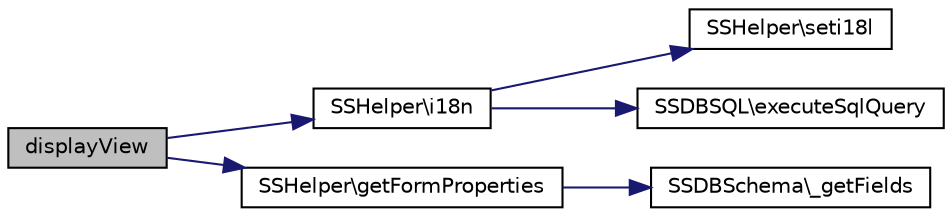 digraph "displayView"
{
  edge [fontname="Helvetica",fontsize="10",labelfontname="Helvetica",labelfontsize="10"];
  node [fontname="Helvetica",fontsize="10",shape=record];
  rankdir="LR";
  Node1 [label="displayView",height=0.2,width=0.4,color="black", fillcolor="grey75", style="filled", fontcolor="black"];
  Node1 -> Node2 [color="midnightblue",fontsize="10",style="solid",fontname="Helvetica"];
  Node2 [label="SSHelper\\i18n",height=0.2,width=0.4,color="black", fillcolor="white", style="filled",URL="$class_s_s_helper.html#a3bece4aee1514dbafbd7d0234227e053",tooltip="Internationalization and localization. "];
  Node2 -> Node3 [color="midnightblue",fontsize="10",style="solid",fontname="Helvetica"];
  Node3 [label="SSHelper\\seti18l",height=0.2,width=0.4,color="black", fillcolor="white", style="filled",URL="$class_s_s_helper.html#a50f106600a25de036f9b6f0a89a198d5"];
  Node2 -> Node4 [color="midnightblue",fontsize="10",style="solid",fontname="Helvetica"];
  Node4 [label="SSDBSQL\\executeSqlQuery",height=0.2,width=0.4,color="black", fillcolor="white", style="filled",URL="$class_s_s_d_b_s_q_l.html#a8b0b5ed5092c7864860fc358ecc7b822",tooltip="SQL Query ausführen. "];
  Node1 -> Node5 [color="midnightblue",fontsize="10",style="solid",fontname="Helvetica"];
  Node5 [label="SSHelper\\getFormProperties",height=0.2,width=0.4,color="black", fillcolor="white", style="filled",URL="$class_s_s_helper.html#af67d5c1052dd07c445391b85cfa3dd8e",tooltip="Formular Felder Setting generien. "];
  Node5 -> Node6 [color="midnightblue",fontsize="10",style="solid",fontname="Helvetica"];
  Node6 [label="SSDBSchema\\_getFields",height=0.2,width=0.4,color="black", fillcolor="white", style="filled",URL="$class_s_s_d_b_schema.html#a5009b71c2090dc1b0c5d2b84f8083bf6"];
}
